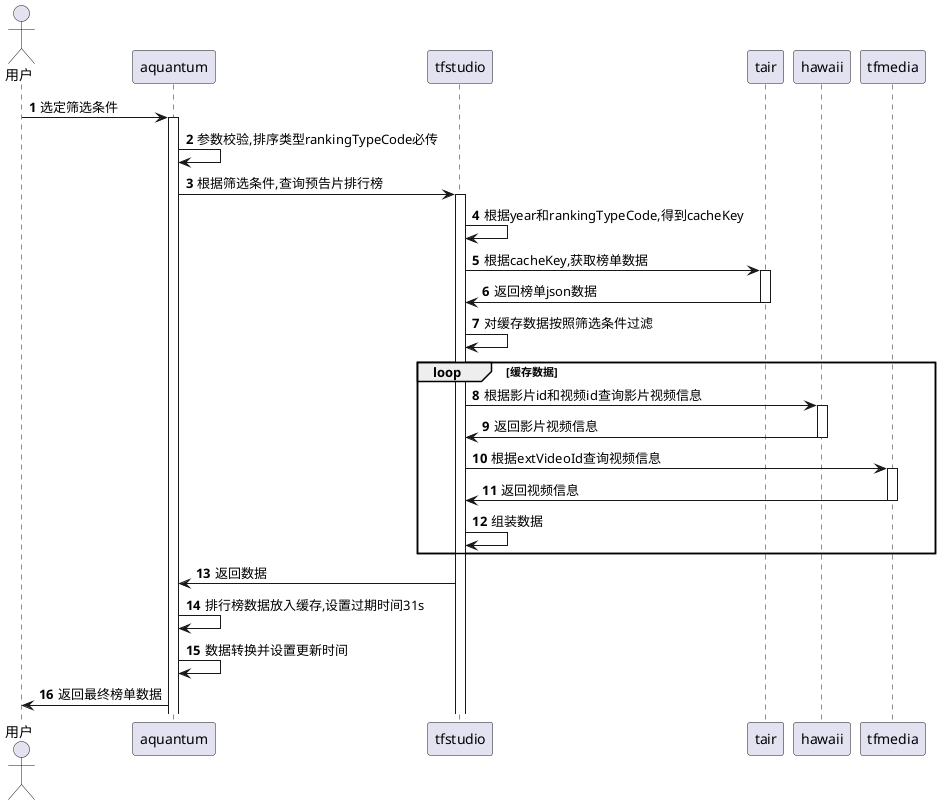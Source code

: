 @startuml
'https://plantuml.com/sequence-diagram

autonumber
actor 用户
用户 -> aquantum: 选定筛选条件
activate aquantum
aquantum -> aquantum: 参数校验,排序类型rankingTypeCode必传
aquantum -> tfstudio: 根据筛选条件,查询预告片排行榜
activate tfstudio
tfstudio -> tfstudio: 根据year和rankingTypeCode,得到cacheKey
tfstudio -> tair: 根据cacheKey,获取榜单数据
activate tair
tair -> tfstudio: 返回榜单json数据
deactivate tair
tfstudio -> tfstudio: 对缓存数据按照筛选条件过滤
loop 缓存数据
tfstudio -> hawaii: 根据影片id和视频id查询影片视频信息
activate hawaii
hawaii -> tfstudio: 返回影片视频信息
deactivate hawaii
tfstudio -> tfmedia: 根据extVideoId查询视频信息
activate tfmedia
tfmedia -> tfstudio: 返回视频信息
deactivate tfmedia
tfstudio -> tfstudio: 组装数据
end
tfstudio -> aquantum: 返回数据
aquantum -> aquantum: 排行榜数据放入缓存,设置过期时间31s
aquantum -> aquantum: 数据转换并设置更新时间
aquantum -> 用户: 返回最终榜单数据
@enduml